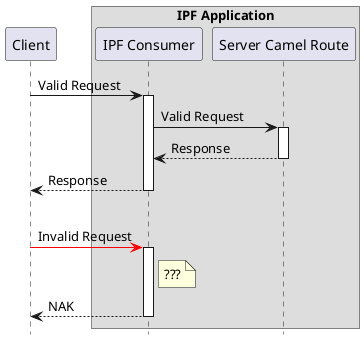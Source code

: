 @startuml
hide footbox

participant "Client"
box "IPF Application"
participant "IPF Consumer" as CON
participant "Server Camel Route" as SCR
end box

Client -> CON : Valid Request
activate CON
CON -> SCR : Valid Request
activate SCR
SCR --> CON : Response
deactivate SCR
CON --> Client : Response
deactivate CON
|||
Client -[#red]> CON : Invalid Request
activate CON
note right of CON: ???
CON --> Client : NAK
deactivate CON
@enduml